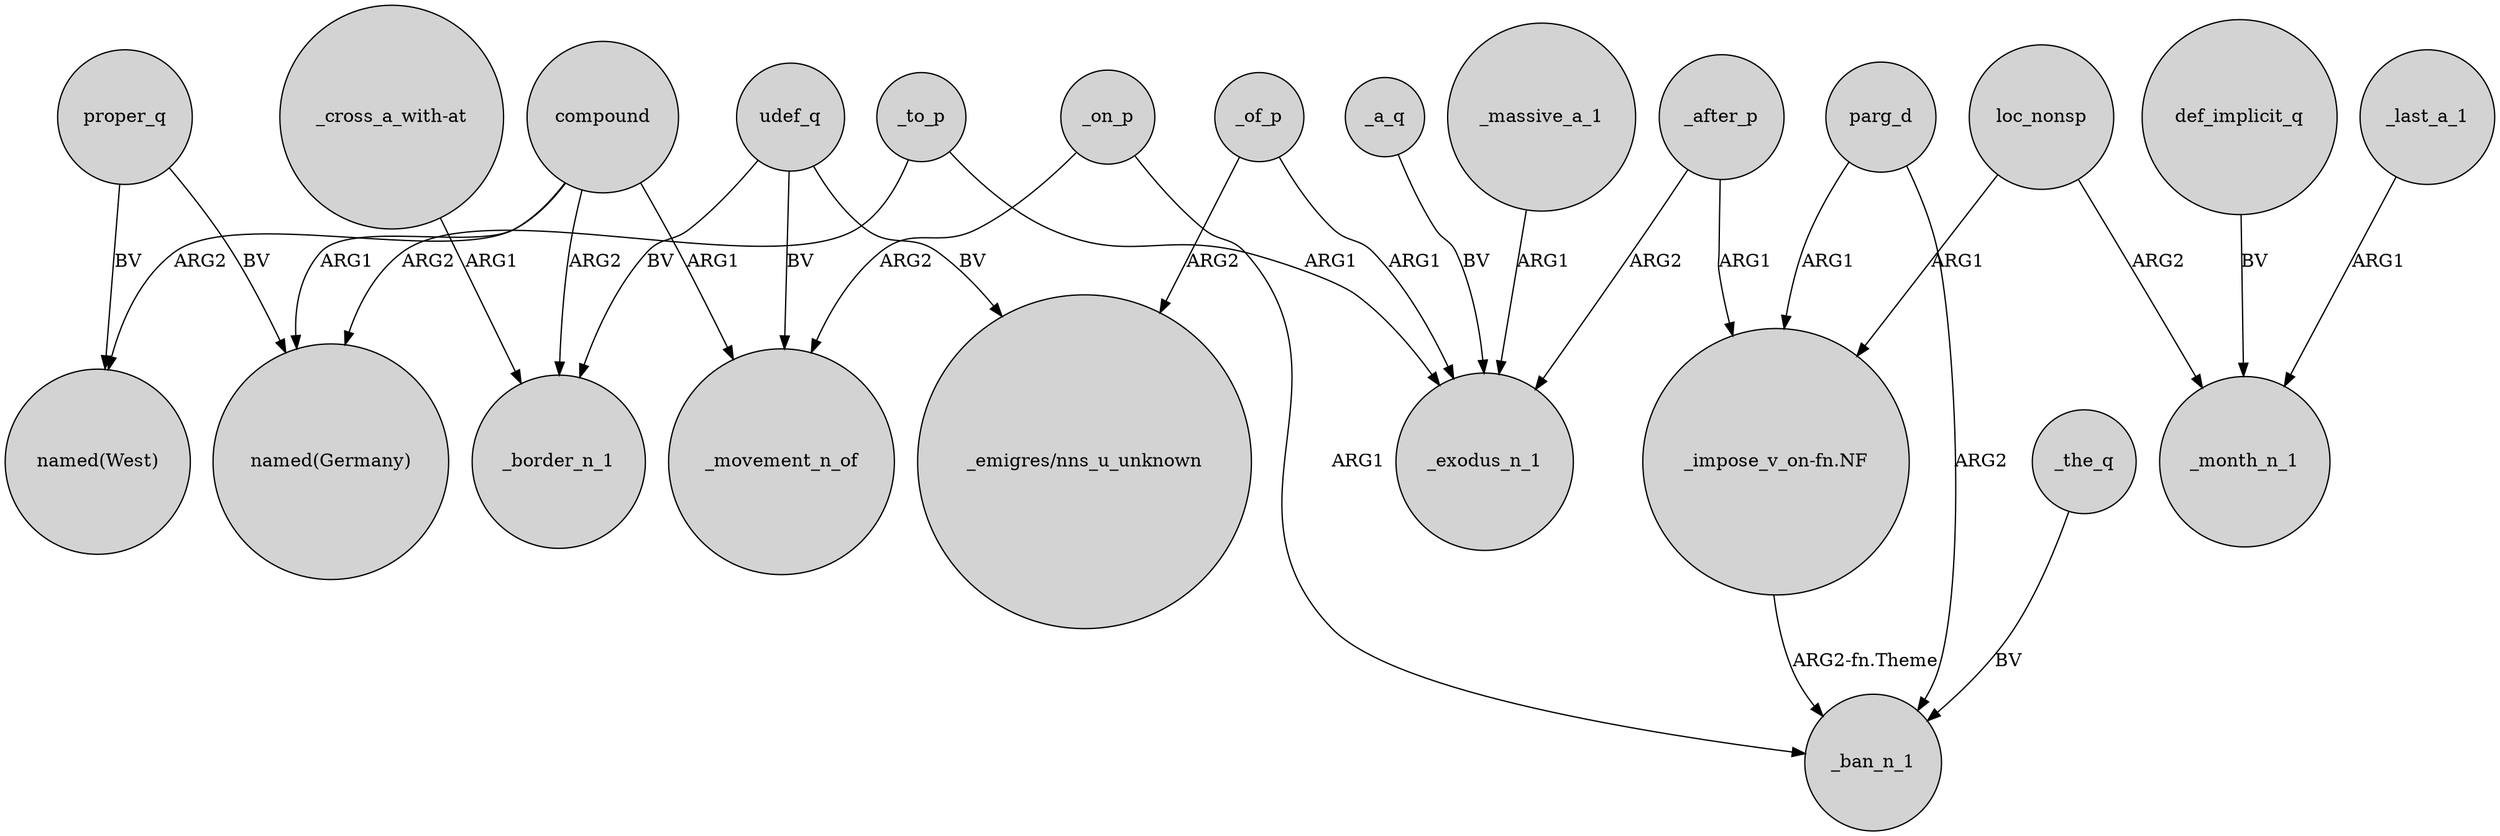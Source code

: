digraph {
	node [shape=circle style=filled]
	udef_q -> _border_n_1 [label=BV]
	_of_p -> _exodus_n_1 [label=ARG1]
	_to_p -> _exodus_n_1 [label=ARG1]
	def_implicit_q -> _month_n_1 [label=BV]
	_of_p -> "_emigres/nns_u_unknown" [label=ARG2]
	udef_q -> "_emigres/nns_u_unknown" [label=BV]
	compound -> "named(West)" [label=ARG2]
	proper_q -> "named(Germany)" [label=BV]
	udef_q -> _movement_n_of [label=BV]
	parg_d -> "_impose_v_on-fn.NF" [label=ARG1]
	_on_p -> _movement_n_of [label=ARG2]
	_to_p -> "named(Germany)" [label=ARG2]
	compound -> _border_n_1 [label=ARG2]
	proper_q -> "named(West)" [label=BV]
	"_impose_v_on-fn.NF" -> _ban_n_1 [label="ARG2-fn.Theme"]
	"_cross_a_with-at" -> _border_n_1 [label=ARG1]
	_on_p -> _ban_n_1 [label=ARG1]
	compound -> _movement_n_of [label=ARG1]
	loc_nonsp -> "_impose_v_on-fn.NF" [label=ARG1]
	_the_q -> _ban_n_1 [label=BV]
	parg_d -> _ban_n_1 [label=ARG2]
	compound -> "named(Germany)" [label=ARG1]
	_after_p -> "_impose_v_on-fn.NF" [label=ARG1]
	_a_q -> _exodus_n_1 [label=BV]
	_last_a_1 -> _month_n_1 [label=ARG1]
	loc_nonsp -> _month_n_1 [label=ARG2]
	_massive_a_1 -> _exodus_n_1 [label=ARG1]
	_after_p -> _exodus_n_1 [label=ARG2]
}
